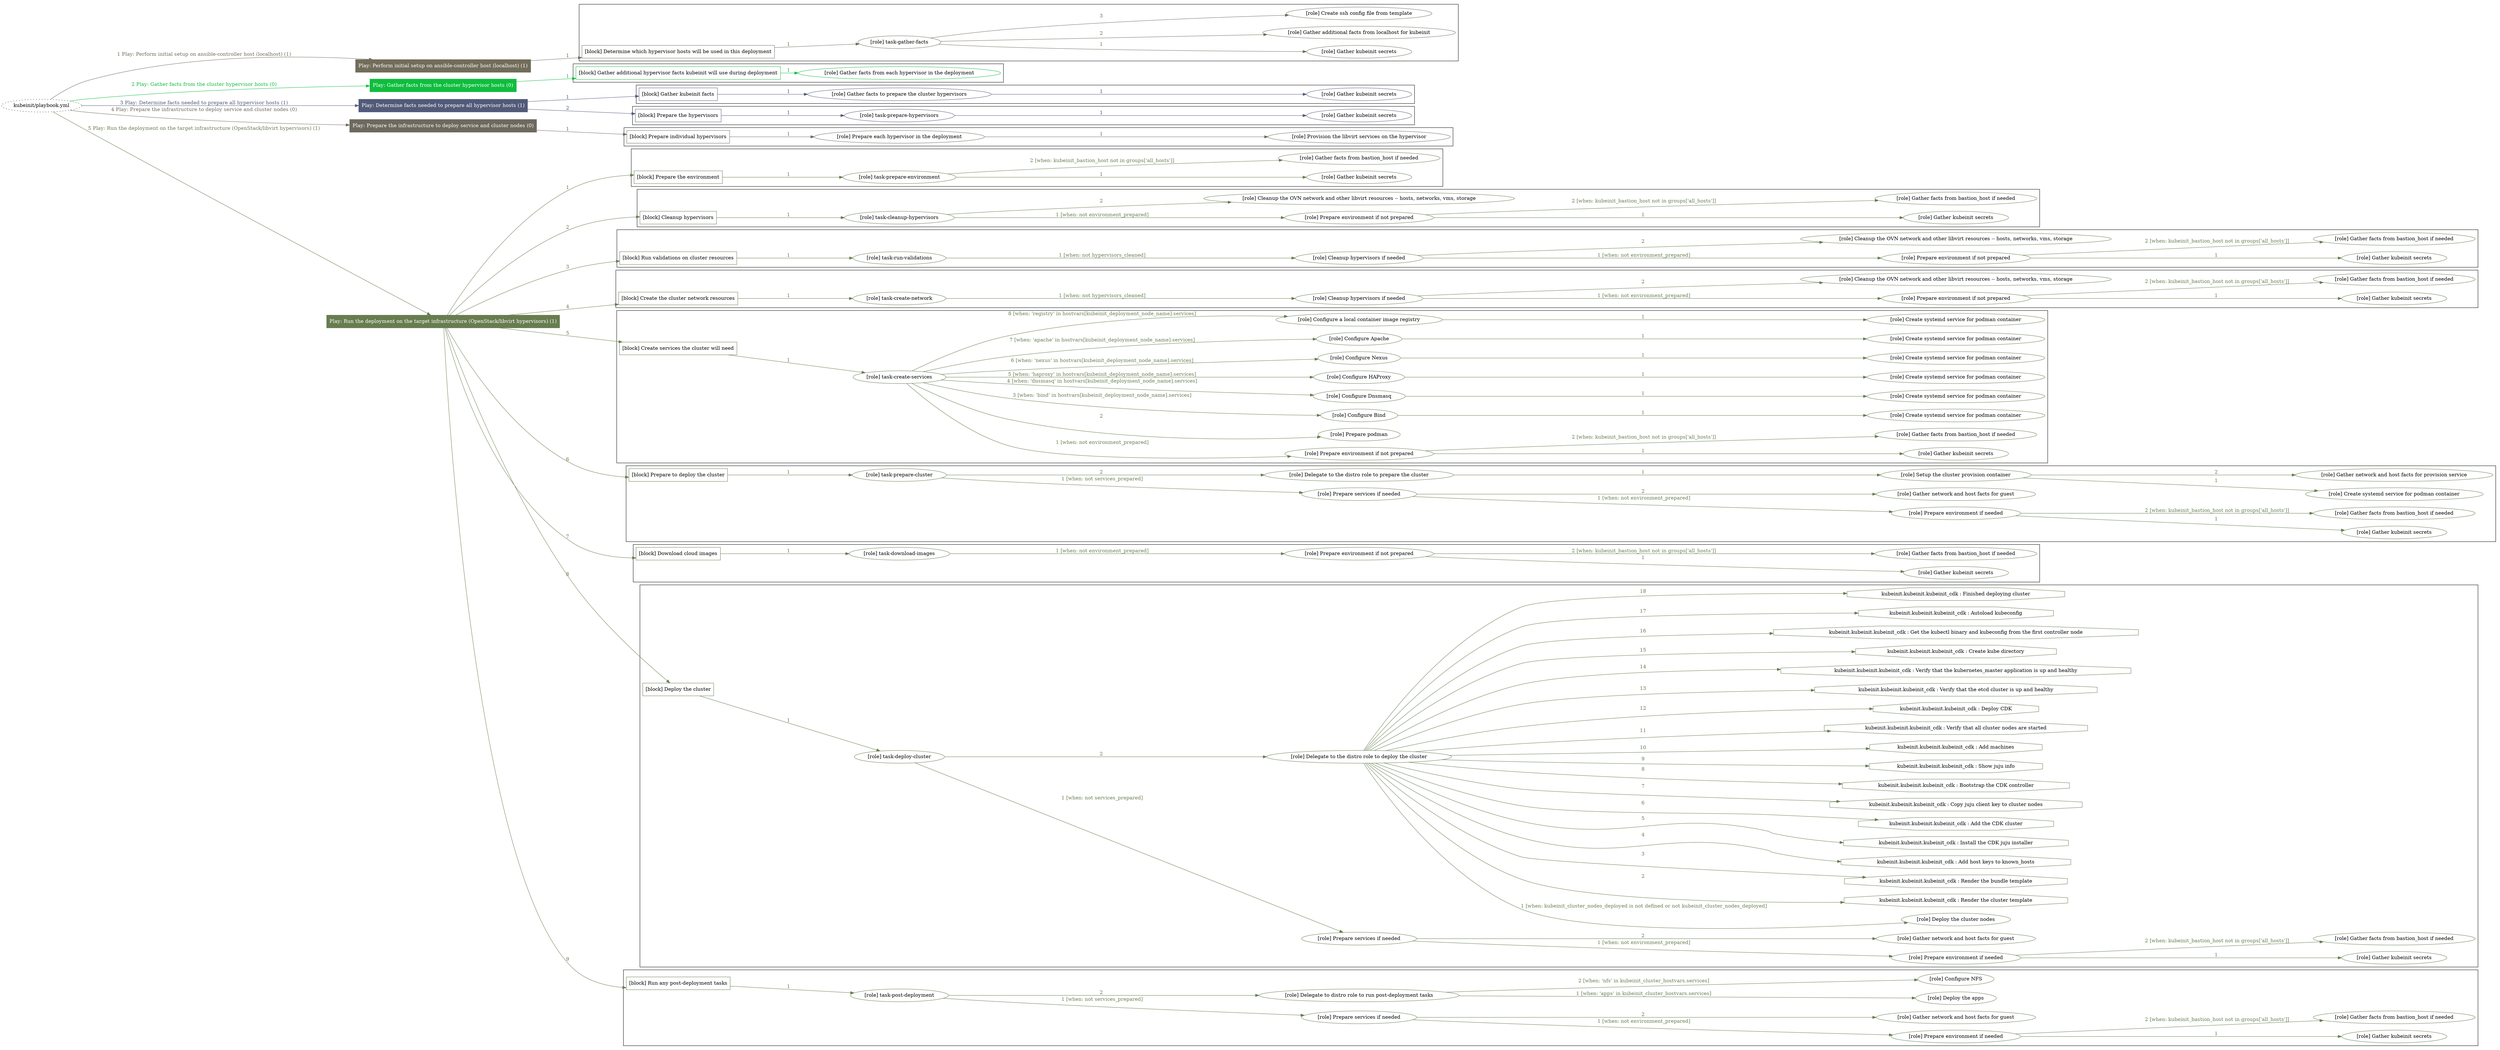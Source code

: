 digraph {
	graph [concentrate=true ordering=in rankdir=LR ratio=fill]
	edge [esep=5 sep=10]
	"kubeinit/playbook.yml" [URL="/home/runner/work/kubeinit/kubeinit/kubeinit/playbook.yml" id=playbook_06d1f295 style=dotted]
	"kubeinit/playbook.yml" -> play_36135247 [label="1 Play: Perform initial setup on ansible-controller host (localhost) (1)" color="#726c5a" fontcolor="#726c5a" id=edge_play_36135247 labeltooltip="1 Play: Perform initial setup on ansible-controller host (localhost) (1)" tooltip="1 Play: Perform initial setup on ansible-controller host (localhost) (1)"]
	subgraph "Play: Perform initial setup on ansible-controller host (localhost) (1)" {
		play_36135247 [label="Play: Perform initial setup on ansible-controller host (localhost) (1)" URL="/home/runner/work/kubeinit/kubeinit/kubeinit/playbook.yml" color="#726c5a" fontcolor="#ffffff" id=play_36135247 shape=box style=filled tooltip=localhost]
		play_36135247 -> block_83daa084 [label=1 color="#726c5a" fontcolor="#726c5a" id=edge_block_83daa084 labeltooltip=1 tooltip=1]
		subgraph cluster_block_83daa084 {
			block_83daa084 [label="[block] Determine which hypervisor hosts will be used in this deployment" URL="/home/runner/work/kubeinit/kubeinit/kubeinit/playbook.yml" color="#726c5a" id=block_83daa084 labeltooltip="Determine which hypervisor hosts will be used in this deployment" shape=box tooltip="Determine which hypervisor hosts will be used in this deployment"]
			block_83daa084 -> role_86117128 [label="1 " color="#726c5a" fontcolor="#726c5a" id=edge_role_86117128 labeltooltip="1 " tooltip="1 "]
			subgraph "task-gather-facts" {
				role_86117128 [label="[role] task-gather-facts" URL="/home/runner/work/kubeinit/kubeinit/kubeinit/playbook.yml" color="#726c5a" id=role_86117128 tooltip="task-gather-facts"]
				role_86117128 -> role_2499c50a [label="1 " color="#726c5a" fontcolor="#726c5a" id=edge_role_2499c50a labeltooltip="1 " tooltip="1 "]
				subgraph "Gather kubeinit secrets" {
					role_2499c50a [label="[role] Gather kubeinit secrets" URL="/home/runner/.ansible/collections/ansible_collections/kubeinit/kubeinit/roles/kubeinit_prepare/tasks/build_hypervisors_group.yml" color="#726c5a" id=role_2499c50a tooltip="Gather kubeinit secrets"]
				}
				role_86117128 -> role_a11203f6 [label="2 " color="#726c5a" fontcolor="#726c5a" id=edge_role_a11203f6 labeltooltip="2 " tooltip="2 "]
				subgraph "Gather additional facts from localhost for kubeinit" {
					role_a11203f6 [label="[role] Gather additional facts from localhost for kubeinit" URL="/home/runner/.ansible/collections/ansible_collections/kubeinit/kubeinit/roles/kubeinit_prepare/tasks/build_hypervisors_group.yml" color="#726c5a" id=role_a11203f6 tooltip="Gather additional facts from localhost for kubeinit"]
				}
				role_86117128 -> role_282ee240 [label="3 " color="#726c5a" fontcolor="#726c5a" id=edge_role_282ee240 labeltooltip="3 " tooltip="3 "]
				subgraph "Create ssh config file from template" {
					role_282ee240 [label="[role] Create ssh config file from template" URL="/home/runner/.ansible/collections/ansible_collections/kubeinit/kubeinit/roles/kubeinit_prepare/tasks/build_hypervisors_group.yml" color="#726c5a" id=role_282ee240 tooltip="Create ssh config file from template"]
				}
			}
		}
	}
	"kubeinit/playbook.yml" -> play_aec968c0 [label="2 Play: Gather facts from the cluster hypervisor hosts (0)" color="#0fbd3e" fontcolor="#0fbd3e" id=edge_play_aec968c0 labeltooltip="2 Play: Gather facts from the cluster hypervisor hosts (0)" tooltip="2 Play: Gather facts from the cluster hypervisor hosts (0)"]
	subgraph "Play: Gather facts from the cluster hypervisor hosts (0)" {
		play_aec968c0 [label="Play: Gather facts from the cluster hypervisor hosts (0)" URL="/home/runner/work/kubeinit/kubeinit/kubeinit/playbook.yml" color="#0fbd3e" fontcolor="#ffffff" id=play_aec968c0 shape=box style=filled tooltip="Play: Gather facts from the cluster hypervisor hosts (0)"]
		play_aec968c0 -> block_437c1ccf [label=1 color="#0fbd3e" fontcolor="#0fbd3e" id=edge_block_437c1ccf labeltooltip=1 tooltip=1]
		subgraph cluster_block_437c1ccf {
			block_437c1ccf [label="[block] Gather additional hypervisor facts kubeinit will use during deployment" URL="/home/runner/work/kubeinit/kubeinit/kubeinit/playbook.yml" color="#0fbd3e" id=block_437c1ccf labeltooltip="Gather additional hypervisor facts kubeinit will use during deployment" shape=box tooltip="Gather additional hypervisor facts kubeinit will use during deployment"]
			block_437c1ccf -> role_27c74aba [label="1 " color="#0fbd3e" fontcolor="#0fbd3e" id=edge_role_27c74aba labeltooltip="1 " tooltip="1 "]
			subgraph "Gather facts from each hypervisor in the deployment" {
				role_27c74aba [label="[role] Gather facts from each hypervisor in the deployment" URL="/home/runner/work/kubeinit/kubeinit/kubeinit/playbook.yml" color="#0fbd3e" id=role_27c74aba tooltip="Gather facts from each hypervisor in the deployment"]
			}
		}
	}
	"kubeinit/playbook.yml" -> play_a18b02d4 [label="3 Play: Determine facts needed to prepare all hypervisor hosts (1)" color="#525a7a" fontcolor="#525a7a" id=edge_play_a18b02d4 labeltooltip="3 Play: Determine facts needed to prepare all hypervisor hosts (1)" tooltip="3 Play: Determine facts needed to prepare all hypervisor hosts (1)"]
	subgraph "Play: Determine facts needed to prepare all hypervisor hosts (1)" {
		play_a18b02d4 [label="Play: Determine facts needed to prepare all hypervisor hosts (1)" URL="/home/runner/work/kubeinit/kubeinit/kubeinit/playbook.yml" color="#525a7a" fontcolor="#ffffff" id=play_a18b02d4 shape=box style=filled tooltip=localhost]
		play_a18b02d4 -> block_f89a87c2 [label=1 color="#525a7a" fontcolor="#525a7a" id=edge_block_f89a87c2 labeltooltip=1 tooltip=1]
		subgraph cluster_block_f89a87c2 {
			block_f89a87c2 [label="[block] Gather kubeinit facts" URL="/home/runner/work/kubeinit/kubeinit/kubeinit/playbook.yml" color="#525a7a" id=block_f89a87c2 labeltooltip="Gather kubeinit facts" shape=box tooltip="Gather kubeinit facts"]
			block_f89a87c2 -> role_aa6463a3 [label="1 " color="#525a7a" fontcolor="#525a7a" id=edge_role_aa6463a3 labeltooltip="1 " tooltip="1 "]
			subgraph "Gather facts to prepare the cluster hypervisors" {
				role_aa6463a3 [label="[role] Gather facts to prepare the cluster hypervisors" URL="/home/runner/work/kubeinit/kubeinit/kubeinit/playbook.yml" color="#525a7a" id=role_aa6463a3 tooltip="Gather facts to prepare the cluster hypervisors"]
				role_aa6463a3 -> role_c2f86206 [label="1 " color="#525a7a" fontcolor="#525a7a" id=edge_role_c2f86206 labeltooltip="1 " tooltip="1 "]
				subgraph "Gather kubeinit secrets" {
					role_c2f86206 [label="[role] Gather kubeinit secrets" URL="/home/runner/.ansible/collections/ansible_collections/kubeinit/kubeinit/roles/kubeinit_prepare/tasks/gather_kubeinit_facts.yml" color="#525a7a" id=role_c2f86206 tooltip="Gather kubeinit secrets"]
				}
			}
		}
		play_a18b02d4 -> block_e90ad60f [label=2 color="#525a7a" fontcolor="#525a7a" id=edge_block_e90ad60f labeltooltip=2 tooltip=2]
		subgraph cluster_block_e90ad60f {
			block_e90ad60f [label="[block] Prepare the hypervisors" URL="/home/runner/work/kubeinit/kubeinit/kubeinit/playbook.yml" color="#525a7a" id=block_e90ad60f labeltooltip="Prepare the hypervisors" shape=box tooltip="Prepare the hypervisors"]
			block_e90ad60f -> role_0b7ea24f [label="1 " color="#525a7a" fontcolor="#525a7a" id=edge_role_0b7ea24f labeltooltip="1 " tooltip="1 "]
			subgraph "task-prepare-hypervisors" {
				role_0b7ea24f [label="[role] task-prepare-hypervisors" URL="/home/runner/work/kubeinit/kubeinit/kubeinit/playbook.yml" color="#525a7a" id=role_0b7ea24f tooltip="task-prepare-hypervisors"]
				role_0b7ea24f -> role_d80d9129 [label="1 " color="#525a7a" fontcolor="#525a7a" id=edge_role_d80d9129 labeltooltip="1 " tooltip="1 "]
				subgraph "Gather kubeinit secrets" {
					role_d80d9129 [label="[role] Gather kubeinit secrets" URL="/home/runner/.ansible/collections/ansible_collections/kubeinit/kubeinit/roles/kubeinit_prepare/tasks/gather_kubeinit_facts.yml" color="#525a7a" id=role_d80d9129 tooltip="Gather kubeinit secrets"]
				}
			}
		}
	}
	"kubeinit/playbook.yml" -> play_706c2092 [label="4 Play: Prepare the infrastructure to deploy service and cluster nodes (0)" color="#6e695e" fontcolor="#6e695e" id=edge_play_706c2092 labeltooltip="4 Play: Prepare the infrastructure to deploy service and cluster nodes (0)" tooltip="4 Play: Prepare the infrastructure to deploy service and cluster nodes (0)"]
	subgraph "Play: Prepare the infrastructure to deploy service and cluster nodes (0)" {
		play_706c2092 [label="Play: Prepare the infrastructure to deploy service and cluster nodes (0)" URL="/home/runner/work/kubeinit/kubeinit/kubeinit/playbook.yml" color="#6e695e" fontcolor="#ffffff" id=play_706c2092 shape=box style=filled tooltip="Play: Prepare the infrastructure to deploy service and cluster nodes (0)"]
		play_706c2092 -> block_5c9a88bb [label=1 color="#6e695e" fontcolor="#6e695e" id=edge_block_5c9a88bb labeltooltip=1 tooltip=1]
		subgraph cluster_block_5c9a88bb {
			block_5c9a88bb [label="[block] Prepare individual hypervisors" URL="/home/runner/work/kubeinit/kubeinit/kubeinit/playbook.yml" color="#6e695e" id=block_5c9a88bb labeltooltip="Prepare individual hypervisors" shape=box tooltip="Prepare individual hypervisors"]
			block_5c9a88bb -> role_1addb1ad [label="1 " color="#6e695e" fontcolor="#6e695e" id=edge_role_1addb1ad labeltooltip="1 " tooltip="1 "]
			subgraph "Prepare each hypervisor in the deployment" {
				role_1addb1ad [label="[role] Prepare each hypervisor in the deployment" URL="/home/runner/work/kubeinit/kubeinit/kubeinit/playbook.yml" color="#6e695e" id=role_1addb1ad tooltip="Prepare each hypervisor in the deployment"]
				role_1addb1ad -> role_a2d0e761 [label="1 " color="#6e695e" fontcolor="#6e695e" id=edge_role_a2d0e761 labeltooltip="1 " tooltip="1 "]
				subgraph "Provision the libvirt services on the hypervisor" {
					role_a2d0e761 [label="[role] Provision the libvirt services on the hypervisor" URL="/home/runner/.ansible/collections/ansible_collections/kubeinit/kubeinit/roles/kubeinit_prepare/tasks/prepare_hypervisor.yml" color="#6e695e" id=role_a2d0e761 tooltip="Provision the libvirt services on the hypervisor"]
				}
			}
		}
	}
	"kubeinit/playbook.yml" -> play_4f69e490 [label="5 Play: Run the deployment on the target infrastructure (OpenStack/libvirt hypervisors) (1)" color="#677d4f" fontcolor="#677d4f" id=edge_play_4f69e490 labeltooltip="5 Play: Run the deployment on the target infrastructure (OpenStack/libvirt hypervisors) (1)" tooltip="5 Play: Run the deployment on the target infrastructure (OpenStack/libvirt hypervisors) (1)"]
	subgraph "Play: Run the deployment on the target infrastructure (OpenStack/libvirt hypervisors) (1)" {
		play_4f69e490 [label="Play: Run the deployment on the target infrastructure (OpenStack/libvirt hypervisors) (1)" URL="/home/runner/work/kubeinit/kubeinit/kubeinit/playbook.yml" color="#677d4f" fontcolor="#ffffff" id=play_4f69e490 shape=box style=filled tooltip=localhost]
		play_4f69e490 -> block_85b13033 [label=1 color="#677d4f" fontcolor="#677d4f" id=edge_block_85b13033 labeltooltip=1 tooltip=1]
		subgraph cluster_block_85b13033 {
			block_85b13033 [label="[block] Prepare the environment" URL="/home/runner/work/kubeinit/kubeinit/kubeinit/playbook.yml" color="#677d4f" id=block_85b13033 labeltooltip="Prepare the environment" shape=box tooltip="Prepare the environment"]
			block_85b13033 -> role_060ede7a [label="1 " color="#677d4f" fontcolor="#677d4f" id=edge_role_060ede7a labeltooltip="1 " tooltip="1 "]
			subgraph "task-prepare-environment" {
				role_060ede7a [label="[role] task-prepare-environment" URL="/home/runner/work/kubeinit/kubeinit/kubeinit/playbook.yml" color="#677d4f" id=role_060ede7a tooltip="task-prepare-environment"]
				role_060ede7a -> role_d6806fac [label="1 " color="#677d4f" fontcolor="#677d4f" id=edge_role_d6806fac labeltooltip="1 " tooltip="1 "]
				subgraph "Gather kubeinit secrets" {
					role_d6806fac [label="[role] Gather kubeinit secrets" URL="/home/runner/.ansible/collections/ansible_collections/kubeinit/kubeinit/roles/kubeinit_prepare/tasks/gather_kubeinit_facts.yml" color="#677d4f" id=role_d6806fac tooltip="Gather kubeinit secrets"]
				}
				role_060ede7a -> role_f8ee0e5b [label="2 [when: kubeinit_bastion_host not in groups['all_hosts']]" color="#677d4f" fontcolor="#677d4f" id=edge_role_f8ee0e5b labeltooltip="2 [when: kubeinit_bastion_host not in groups['all_hosts']]" tooltip="2 [when: kubeinit_bastion_host not in groups['all_hosts']]"]
				subgraph "Gather facts from bastion_host if needed" {
					role_f8ee0e5b [label="[role] Gather facts from bastion_host if needed" URL="/home/runner/.ansible/collections/ansible_collections/kubeinit/kubeinit/roles/kubeinit_prepare/tasks/main.yml" color="#677d4f" id=role_f8ee0e5b tooltip="Gather facts from bastion_host if needed"]
				}
			}
		}
		play_4f69e490 -> block_68941c9c [label=2 color="#677d4f" fontcolor="#677d4f" id=edge_block_68941c9c labeltooltip=2 tooltip=2]
		subgraph cluster_block_68941c9c {
			block_68941c9c [label="[block] Cleanup hypervisors" URL="/home/runner/work/kubeinit/kubeinit/kubeinit/playbook.yml" color="#677d4f" id=block_68941c9c labeltooltip="Cleanup hypervisors" shape=box tooltip="Cleanup hypervisors"]
			block_68941c9c -> role_db0b4a31 [label="1 " color="#677d4f" fontcolor="#677d4f" id=edge_role_db0b4a31 labeltooltip="1 " tooltip="1 "]
			subgraph "task-cleanup-hypervisors" {
				role_db0b4a31 [label="[role] task-cleanup-hypervisors" URL="/home/runner/work/kubeinit/kubeinit/kubeinit/playbook.yml" color="#677d4f" id=role_db0b4a31 tooltip="task-cleanup-hypervisors"]
				role_db0b4a31 -> role_f64f22bb [label="1 [when: not environment_prepared]" color="#677d4f" fontcolor="#677d4f" id=edge_role_f64f22bb labeltooltip="1 [when: not environment_prepared]" tooltip="1 [when: not environment_prepared]"]
				subgraph "Prepare environment if not prepared" {
					role_f64f22bb [label="[role] Prepare environment if not prepared" URL="/home/runner/.ansible/collections/ansible_collections/kubeinit/kubeinit/roles/kubeinit_libvirt/tasks/cleanup_hypervisors.yml" color="#677d4f" id=role_f64f22bb tooltip="Prepare environment if not prepared"]
					role_f64f22bb -> role_8be9530b [label="1 " color="#677d4f" fontcolor="#677d4f" id=edge_role_8be9530b labeltooltip="1 " tooltip="1 "]
					subgraph "Gather kubeinit secrets" {
						role_8be9530b [label="[role] Gather kubeinit secrets" URL="/home/runner/.ansible/collections/ansible_collections/kubeinit/kubeinit/roles/kubeinit_prepare/tasks/gather_kubeinit_facts.yml" color="#677d4f" id=role_8be9530b tooltip="Gather kubeinit secrets"]
					}
					role_f64f22bb -> role_cae63e46 [label="2 [when: kubeinit_bastion_host not in groups['all_hosts']]" color="#677d4f" fontcolor="#677d4f" id=edge_role_cae63e46 labeltooltip="2 [when: kubeinit_bastion_host not in groups['all_hosts']]" tooltip="2 [when: kubeinit_bastion_host not in groups['all_hosts']]"]
					subgraph "Gather facts from bastion_host if needed" {
						role_cae63e46 [label="[role] Gather facts from bastion_host if needed" URL="/home/runner/.ansible/collections/ansible_collections/kubeinit/kubeinit/roles/kubeinit_prepare/tasks/main.yml" color="#677d4f" id=role_cae63e46 tooltip="Gather facts from bastion_host if needed"]
					}
				}
				role_db0b4a31 -> role_deeaee9f [label="2 " color="#677d4f" fontcolor="#677d4f" id=edge_role_deeaee9f labeltooltip="2 " tooltip="2 "]
				subgraph "Cleanup the OVN network and other libvirt resources -- hosts, networks, vms, storage" {
					role_deeaee9f [label="[role] Cleanup the OVN network and other libvirt resources -- hosts, networks, vms, storage" URL="/home/runner/.ansible/collections/ansible_collections/kubeinit/kubeinit/roles/kubeinit_libvirt/tasks/cleanup_hypervisors.yml" color="#677d4f" id=role_deeaee9f tooltip="Cleanup the OVN network and other libvirt resources -- hosts, networks, vms, storage"]
				}
			}
		}
		play_4f69e490 -> block_b32bc153 [label=3 color="#677d4f" fontcolor="#677d4f" id=edge_block_b32bc153 labeltooltip=3 tooltip=3]
		subgraph cluster_block_b32bc153 {
			block_b32bc153 [label="[block] Run validations on cluster resources" URL="/home/runner/work/kubeinit/kubeinit/kubeinit/playbook.yml" color="#677d4f" id=block_b32bc153 labeltooltip="Run validations on cluster resources" shape=box tooltip="Run validations on cluster resources"]
			block_b32bc153 -> role_1ab55aa6 [label="1 " color="#677d4f" fontcolor="#677d4f" id=edge_role_1ab55aa6 labeltooltip="1 " tooltip="1 "]
			subgraph "task-run-validations" {
				role_1ab55aa6 [label="[role] task-run-validations" URL="/home/runner/work/kubeinit/kubeinit/kubeinit/playbook.yml" color="#677d4f" id=role_1ab55aa6 tooltip="task-run-validations"]
				role_1ab55aa6 -> role_e61ae321 [label="1 [when: not hypervisors_cleaned]" color="#677d4f" fontcolor="#677d4f" id=edge_role_e61ae321 labeltooltip="1 [when: not hypervisors_cleaned]" tooltip="1 [when: not hypervisors_cleaned]"]
				subgraph "Cleanup hypervisors if needed" {
					role_e61ae321 [label="[role] Cleanup hypervisors if needed" URL="/home/runner/.ansible/collections/ansible_collections/kubeinit/kubeinit/roles/kubeinit_validations/tasks/main.yml" color="#677d4f" id=role_e61ae321 tooltip="Cleanup hypervisors if needed"]
					role_e61ae321 -> role_a825ba75 [label="1 [when: not environment_prepared]" color="#677d4f" fontcolor="#677d4f" id=edge_role_a825ba75 labeltooltip="1 [when: not environment_prepared]" tooltip="1 [when: not environment_prepared]"]
					subgraph "Prepare environment if not prepared" {
						role_a825ba75 [label="[role] Prepare environment if not prepared" URL="/home/runner/.ansible/collections/ansible_collections/kubeinit/kubeinit/roles/kubeinit_libvirt/tasks/cleanup_hypervisors.yml" color="#677d4f" id=role_a825ba75 tooltip="Prepare environment if not prepared"]
						role_a825ba75 -> role_0bdc773d [label="1 " color="#677d4f" fontcolor="#677d4f" id=edge_role_0bdc773d labeltooltip="1 " tooltip="1 "]
						subgraph "Gather kubeinit secrets" {
							role_0bdc773d [label="[role] Gather kubeinit secrets" URL="/home/runner/.ansible/collections/ansible_collections/kubeinit/kubeinit/roles/kubeinit_prepare/tasks/gather_kubeinit_facts.yml" color="#677d4f" id=role_0bdc773d tooltip="Gather kubeinit secrets"]
						}
						role_a825ba75 -> role_c9ba98b7 [label="2 [when: kubeinit_bastion_host not in groups['all_hosts']]" color="#677d4f" fontcolor="#677d4f" id=edge_role_c9ba98b7 labeltooltip="2 [when: kubeinit_bastion_host not in groups['all_hosts']]" tooltip="2 [when: kubeinit_bastion_host not in groups['all_hosts']]"]
						subgraph "Gather facts from bastion_host if needed" {
							role_c9ba98b7 [label="[role] Gather facts from bastion_host if needed" URL="/home/runner/.ansible/collections/ansible_collections/kubeinit/kubeinit/roles/kubeinit_prepare/tasks/main.yml" color="#677d4f" id=role_c9ba98b7 tooltip="Gather facts from bastion_host if needed"]
						}
					}
					role_e61ae321 -> role_c8a4cc84 [label="2 " color="#677d4f" fontcolor="#677d4f" id=edge_role_c8a4cc84 labeltooltip="2 " tooltip="2 "]
					subgraph "Cleanup the OVN network and other libvirt resources -- hosts, networks, vms, storage" {
						role_c8a4cc84 [label="[role] Cleanup the OVN network and other libvirt resources -- hosts, networks, vms, storage" URL="/home/runner/.ansible/collections/ansible_collections/kubeinit/kubeinit/roles/kubeinit_libvirt/tasks/cleanup_hypervisors.yml" color="#677d4f" id=role_c8a4cc84 tooltip="Cleanup the OVN network and other libvirt resources -- hosts, networks, vms, storage"]
					}
				}
			}
		}
		play_4f69e490 -> block_448b6fce [label=4 color="#677d4f" fontcolor="#677d4f" id=edge_block_448b6fce labeltooltip=4 tooltip=4]
		subgraph cluster_block_448b6fce {
			block_448b6fce [label="[block] Create the cluster network resources" URL="/home/runner/work/kubeinit/kubeinit/kubeinit/playbook.yml" color="#677d4f" id=block_448b6fce labeltooltip="Create the cluster network resources" shape=box tooltip="Create the cluster network resources"]
			block_448b6fce -> role_1e2a1b1f [label="1 " color="#677d4f" fontcolor="#677d4f" id=edge_role_1e2a1b1f labeltooltip="1 " tooltip="1 "]
			subgraph "task-create-network" {
				role_1e2a1b1f [label="[role] task-create-network" URL="/home/runner/work/kubeinit/kubeinit/kubeinit/playbook.yml" color="#677d4f" id=role_1e2a1b1f tooltip="task-create-network"]
				role_1e2a1b1f -> role_0a403c81 [label="1 [when: not hypervisors_cleaned]" color="#677d4f" fontcolor="#677d4f" id=edge_role_0a403c81 labeltooltip="1 [when: not hypervisors_cleaned]" tooltip="1 [when: not hypervisors_cleaned]"]
				subgraph "Cleanup hypervisors if needed" {
					role_0a403c81 [label="[role] Cleanup hypervisors if needed" URL="/home/runner/.ansible/collections/ansible_collections/kubeinit/kubeinit/roles/kubeinit_libvirt/tasks/create_network.yml" color="#677d4f" id=role_0a403c81 tooltip="Cleanup hypervisors if needed"]
					role_0a403c81 -> role_eb8920a5 [label="1 [when: not environment_prepared]" color="#677d4f" fontcolor="#677d4f" id=edge_role_eb8920a5 labeltooltip="1 [when: not environment_prepared]" tooltip="1 [when: not environment_prepared]"]
					subgraph "Prepare environment if not prepared" {
						role_eb8920a5 [label="[role] Prepare environment if not prepared" URL="/home/runner/.ansible/collections/ansible_collections/kubeinit/kubeinit/roles/kubeinit_libvirt/tasks/cleanup_hypervisors.yml" color="#677d4f" id=role_eb8920a5 tooltip="Prepare environment if not prepared"]
						role_eb8920a5 -> role_53210c96 [label="1 " color="#677d4f" fontcolor="#677d4f" id=edge_role_53210c96 labeltooltip="1 " tooltip="1 "]
						subgraph "Gather kubeinit secrets" {
							role_53210c96 [label="[role] Gather kubeinit secrets" URL="/home/runner/.ansible/collections/ansible_collections/kubeinit/kubeinit/roles/kubeinit_prepare/tasks/gather_kubeinit_facts.yml" color="#677d4f" id=role_53210c96 tooltip="Gather kubeinit secrets"]
						}
						role_eb8920a5 -> role_241fe4bb [label="2 [when: kubeinit_bastion_host not in groups['all_hosts']]" color="#677d4f" fontcolor="#677d4f" id=edge_role_241fe4bb labeltooltip="2 [when: kubeinit_bastion_host not in groups['all_hosts']]" tooltip="2 [when: kubeinit_bastion_host not in groups['all_hosts']]"]
						subgraph "Gather facts from bastion_host if needed" {
							role_241fe4bb [label="[role] Gather facts from bastion_host if needed" URL="/home/runner/.ansible/collections/ansible_collections/kubeinit/kubeinit/roles/kubeinit_prepare/tasks/main.yml" color="#677d4f" id=role_241fe4bb tooltip="Gather facts from bastion_host if needed"]
						}
					}
					role_0a403c81 -> role_bbe6c7a3 [label="2 " color="#677d4f" fontcolor="#677d4f" id=edge_role_bbe6c7a3 labeltooltip="2 " tooltip="2 "]
					subgraph "Cleanup the OVN network and other libvirt resources -- hosts, networks, vms, storage" {
						role_bbe6c7a3 [label="[role] Cleanup the OVN network and other libvirt resources -- hosts, networks, vms, storage" URL="/home/runner/.ansible/collections/ansible_collections/kubeinit/kubeinit/roles/kubeinit_libvirt/tasks/cleanup_hypervisors.yml" color="#677d4f" id=role_bbe6c7a3 tooltip="Cleanup the OVN network and other libvirt resources -- hosts, networks, vms, storage"]
					}
				}
			}
		}
		play_4f69e490 -> block_3469f9a9 [label=5 color="#677d4f" fontcolor="#677d4f" id=edge_block_3469f9a9 labeltooltip=5 tooltip=5]
		subgraph cluster_block_3469f9a9 {
			block_3469f9a9 [label="[block] Create services the cluster will need" URL="/home/runner/work/kubeinit/kubeinit/kubeinit/playbook.yml" color="#677d4f" id=block_3469f9a9 labeltooltip="Create services the cluster will need" shape=box tooltip="Create services the cluster will need"]
			block_3469f9a9 -> role_38e1d264 [label="1 " color="#677d4f" fontcolor="#677d4f" id=edge_role_38e1d264 labeltooltip="1 " tooltip="1 "]
			subgraph "task-create-services" {
				role_38e1d264 [label="[role] task-create-services" URL="/home/runner/work/kubeinit/kubeinit/kubeinit/playbook.yml" color="#677d4f" id=role_38e1d264 tooltip="task-create-services"]
				role_38e1d264 -> role_b3fcfcbe [label="1 [when: not environment_prepared]" color="#677d4f" fontcolor="#677d4f" id=edge_role_b3fcfcbe labeltooltip="1 [when: not environment_prepared]" tooltip="1 [when: not environment_prepared]"]
				subgraph "Prepare environment if not prepared" {
					role_b3fcfcbe [label="[role] Prepare environment if not prepared" URL="/home/runner/.ansible/collections/ansible_collections/kubeinit/kubeinit/roles/kubeinit_services/tasks/main.yml" color="#677d4f" id=role_b3fcfcbe tooltip="Prepare environment if not prepared"]
					role_b3fcfcbe -> role_f763eaf1 [label="1 " color="#677d4f" fontcolor="#677d4f" id=edge_role_f763eaf1 labeltooltip="1 " tooltip="1 "]
					subgraph "Gather kubeinit secrets" {
						role_f763eaf1 [label="[role] Gather kubeinit secrets" URL="/home/runner/.ansible/collections/ansible_collections/kubeinit/kubeinit/roles/kubeinit_prepare/tasks/gather_kubeinit_facts.yml" color="#677d4f" id=role_f763eaf1 tooltip="Gather kubeinit secrets"]
					}
					role_b3fcfcbe -> role_36f46950 [label="2 [when: kubeinit_bastion_host not in groups['all_hosts']]" color="#677d4f" fontcolor="#677d4f" id=edge_role_36f46950 labeltooltip="2 [when: kubeinit_bastion_host not in groups['all_hosts']]" tooltip="2 [when: kubeinit_bastion_host not in groups['all_hosts']]"]
					subgraph "Gather facts from bastion_host if needed" {
						role_36f46950 [label="[role] Gather facts from bastion_host if needed" URL="/home/runner/.ansible/collections/ansible_collections/kubeinit/kubeinit/roles/kubeinit_prepare/tasks/main.yml" color="#677d4f" id=role_36f46950 tooltip="Gather facts from bastion_host if needed"]
					}
				}
				role_38e1d264 -> role_d4fb4f3e [label="2 " color="#677d4f" fontcolor="#677d4f" id=edge_role_d4fb4f3e labeltooltip="2 " tooltip="2 "]
				subgraph "Prepare podman" {
					role_d4fb4f3e [label="[role] Prepare podman" URL="/home/runner/.ansible/collections/ansible_collections/kubeinit/kubeinit/roles/kubeinit_services/tasks/00_create_service_pod.yml" color="#677d4f" id=role_d4fb4f3e tooltip="Prepare podman"]
				}
				role_38e1d264 -> role_9b947b87 [label="3 [when: 'bind' in hostvars[kubeinit_deployment_node_name].services]" color="#677d4f" fontcolor="#677d4f" id=edge_role_9b947b87 labeltooltip="3 [when: 'bind' in hostvars[kubeinit_deployment_node_name].services]" tooltip="3 [when: 'bind' in hostvars[kubeinit_deployment_node_name].services]"]
				subgraph "Configure Bind" {
					role_9b947b87 [label="[role] Configure Bind" URL="/home/runner/.ansible/collections/ansible_collections/kubeinit/kubeinit/roles/kubeinit_services/tasks/start_services_containers.yml" color="#677d4f" id=role_9b947b87 tooltip="Configure Bind"]
					role_9b947b87 -> role_1a41f441 [label="1 " color="#677d4f" fontcolor="#677d4f" id=edge_role_1a41f441 labeltooltip="1 " tooltip="1 "]
					subgraph "Create systemd service for podman container" {
						role_1a41f441 [label="[role] Create systemd service for podman container" URL="/home/runner/.ansible/collections/ansible_collections/kubeinit/kubeinit/roles/kubeinit_bind/tasks/main.yml" color="#677d4f" id=role_1a41f441 tooltip="Create systemd service for podman container"]
					}
				}
				role_38e1d264 -> role_c00e6fcb [label="4 [when: 'dnsmasq' in hostvars[kubeinit_deployment_node_name].services]" color="#677d4f" fontcolor="#677d4f" id=edge_role_c00e6fcb labeltooltip="4 [when: 'dnsmasq' in hostvars[kubeinit_deployment_node_name].services]" tooltip="4 [when: 'dnsmasq' in hostvars[kubeinit_deployment_node_name].services]"]
				subgraph "Configure Dnsmasq" {
					role_c00e6fcb [label="[role] Configure Dnsmasq" URL="/home/runner/.ansible/collections/ansible_collections/kubeinit/kubeinit/roles/kubeinit_services/tasks/start_services_containers.yml" color="#677d4f" id=role_c00e6fcb tooltip="Configure Dnsmasq"]
					role_c00e6fcb -> role_44c71d93 [label="1 " color="#677d4f" fontcolor="#677d4f" id=edge_role_44c71d93 labeltooltip="1 " tooltip="1 "]
					subgraph "Create systemd service for podman container" {
						role_44c71d93 [label="[role] Create systemd service for podman container" URL="/home/runner/.ansible/collections/ansible_collections/kubeinit/kubeinit/roles/kubeinit_dnsmasq/tasks/main.yml" color="#677d4f" id=role_44c71d93 tooltip="Create systemd service for podman container"]
					}
				}
				role_38e1d264 -> role_040c8589 [label="5 [when: 'haproxy' in hostvars[kubeinit_deployment_node_name].services]" color="#677d4f" fontcolor="#677d4f" id=edge_role_040c8589 labeltooltip="5 [when: 'haproxy' in hostvars[kubeinit_deployment_node_name].services]" tooltip="5 [when: 'haproxy' in hostvars[kubeinit_deployment_node_name].services]"]
				subgraph "Configure HAProxy" {
					role_040c8589 [label="[role] Configure HAProxy" URL="/home/runner/.ansible/collections/ansible_collections/kubeinit/kubeinit/roles/kubeinit_services/tasks/start_services_containers.yml" color="#677d4f" id=role_040c8589 tooltip="Configure HAProxy"]
					role_040c8589 -> role_f8dcb42c [label="1 " color="#677d4f" fontcolor="#677d4f" id=edge_role_f8dcb42c labeltooltip="1 " tooltip="1 "]
					subgraph "Create systemd service for podman container" {
						role_f8dcb42c [label="[role] Create systemd service for podman container" URL="/home/runner/.ansible/collections/ansible_collections/kubeinit/kubeinit/roles/kubeinit_haproxy/tasks/main.yml" color="#677d4f" id=role_f8dcb42c tooltip="Create systemd service for podman container"]
					}
				}
				role_38e1d264 -> role_b93b15c2 [label="6 [when: 'nexus' in hostvars[kubeinit_deployment_node_name].services]" color="#677d4f" fontcolor="#677d4f" id=edge_role_b93b15c2 labeltooltip="6 [when: 'nexus' in hostvars[kubeinit_deployment_node_name].services]" tooltip="6 [when: 'nexus' in hostvars[kubeinit_deployment_node_name].services]"]
				subgraph "Configure Nexus" {
					role_b93b15c2 [label="[role] Configure Nexus" URL="/home/runner/.ansible/collections/ansible_collections/kubeinit/kubeinit/roles/kubeinit_services/tasks/start_services_containers.yml" color="#677d4f" id=role_b93b15c2 tooltip="Configure Nexus"]
					role_b93b15c2 -> role_5b7046ed [label="1 " color="#677d4f" fontcolor="#677d4f" id=edge_role_5b7046ed labeltooltip="1 " tooltip="1 "]
					subgraph "Create systemd service for podman container" {
						role_5b7046ed [label="[role] Create systemd service for podman container" URL="/home/runner/.ansible/collections/ansible_collections/kubeinit/kubeinit/roles/kubeinit_nexus/tasks/main.yml" color="#677d4f" id=role_5b7046ed tooltip="Create systemd service for podman container"]
					}
				}
				role_38e1d264 -> role_d4c8fa03 [label="7 [when: 'apache' in hostvars[kubeinit_deployment_node_name].services]" color="#677d4f" fontcolor="#677d4f" id=edge_role_d4c8fa03 labeltooltip="7 [when: 'apache' in hostvars[kubeinit_deployment_node_name].services]" tooltip="7 [when: 'apache' in hostvars[kubeinit_deployment_node_name].services]"]
				subgraph "Configure Apache" {
					role_d4c8fa03 [label="[role] Configure Apache" URL="/home/runner/.ansible/collections/ansible_collections/kubeinit/kubeinit/roles/kubeinit_services/tasks/start_services_containers.yml" color="#677d4f" id=role_d4c8fa03 tooltip="Configure Apache"]
					role_d4c8fa03 -> role_0f33f0cd [label="1 " color="#677d4f" fontcolor="#677d4f" id=edge_role_0f33f0cd labeltooltip="1 " tooltip="1 "]
					subgraph "Create systemd service for podman container" {
						role_0f33f0cd [label="[role] Create systemd service for podman container" URL="/home/runner/.ansible/collections/ansible_collections/kubeinit/kubeinit/roles/kubeinit_apache/tasks/main.yml" color="#677d4f" id=role_0f33f0cd tooltip="Create systemd service for podman container"]
					}
				}
				role_38e1d264 -> role_0188752f [label="8 [when: 'registry' in hostvars[kubeinit_deployment_node_name].services]" color="#677d4f" fontcolor="#677d4f" id=edge_role_0188752f labeltooltip="8 [when: 'registry' in hostvars[kubeinit_deployment_node_name].services]" tooltip="8 [when: 'registry' in hostvars[kubeinit_deployment_node_name].services]"]
				subgraph "Configure a local container image registry" {
					role_0188752f [label="[role] Configure a local container image registry" URL="/home/runner/.ansible/collections/ansible_collections/kubeinit/kubeinit/roles/kubeinit_services/tasks/start_services_containers.yml" color="#677d4f" id=role_0188752f tooltip="Configure a local container image registry"]
					role_0188752f -> role_75478d95 [label="1 " color="#677d4f" fontcolor="#677d4f" id=edge_role_75478d95 labeltooltip="1 " tooltip="1 "]
					subgraph "Create systemd service for podman container" {
						role_75478d95 [label="[role] Create systemd service for podman container" URL="/home/runner/.ansible/collections/ansible_collections/kubeinit/kubeinit/roles/kubeinit_registry/tasks/main.yml" color="#677d4f" id=role_75478d95 tooltip="Create systemd service for podman container"]
					}
				}
			}
		}
		play_4f69e490 -> block_caacef7b [label=6 color="#677d4f" fontcolor="#677d4f" id=edge_block_caacef7b labeltooltip=6 tooltip=6]
		subgraph cluster_block_caacef7b {
			block_caacef7b [label="[block] Prepare to deploy the cluster" URL="/home/runner/work/kubeinit/kubeinit/kubeinit/playbook.yml" color="#677d4f" id=block_caacef7b labeltooltip="Prepare to deploy the cluster" shape=box tooltip="Prepare to deploy the cluster"]
			block_caacef7b -> role_236e5927 [label="1 " color="#677d4f" fontcolor="#677d4f" id=edge_role_236e5927 labeltooltip="1 " tooltip="1 "]
			subgraph "task-prepare-cluster" {
				role_236e5927 [label="[role] task-prepare-cluster" URL="/home/runner/work/kubeinit/kubeinit/kubeinit/playbook.yml" color="#677d4f" id=role_236e5927 tooltip="task-prepare-cluster"]
				role_236e5927 -> role_a6216260 [label="1 [when: not services_prepared]" color="#677d4f" fontcolor="#677d4f" id=edge_role_a6216260 labeltooltip="1 [when: not services_prepared]" tooltip="1 [when: not services_prepared]"]
				subgraph "Prepare services if needed" {
					role_a6216260 [label="[role] Prepare services if needed" URL="/home/runner/.ansible/collections/ansible_collections/kubeinit/kubeinit/roles/kubeinit_prepare/tasks/prepare_cluster.yml" color="#677d4f" id=role_a6216260 tooltip="Prepare services if needed"]
					role_a6216260 -> role_4db71981 [label="1 [when: not environment_prepared]" color="#677d4f" fontcolor="#677d4f" id=edge_role_4db71981 labeltooltip="1 [when: not environment_prepared]" tooltip="1 [when: not environment_prepared]"]
					subgraph "Prepare environment if needed" {
						role_4db71981 [label="[role] Prepare environment if needed" URL="/home/runner/.ansible/collections/ansible_collections/kubeinit/kubeinit/roles/kubeinit_services/tasks/prepare_services.yml" color="#677d4f" id=role_4db71981 tooltip="Prepare environment if needed"]
						role_4db71981 -> role_98e14f08 [label="1 " color="#677d4f" fontcolor="#677d4f" id=edge_role_98e14f08 labeltooltip="1 " tooltip="1 "]
						subgraph "Gather kubeinit secrets" {
							role_98e14f08 [label="[role] Gather kubeinit secrets" URL="/home/runner/.ansible/collections/ansible_collections/kubeinit/kubeinit/roles/kubeinit_prepare/tasks/gather_kubeinit_facts.yml" color="#677d4f" id=role_98e14f08 tooltip="Gather kubeinit secrets"]
						}
						role_4db71981 -> role_436edc13 [label="2 [when: kubeinit_bastion_host not in groups['all_hosts']]" color="#677d4f" fontcolor="#677d4f" id=edge_role_436edc13 labeltooltip="2 [when: kubeinit_bastion_host not in groups['all_hosts']]" tooltip="2 [when: kubeinit_bastion_host not in groups['all_hosts']]"]
						subgraph "Gather facts from bastion_host if needed" {
							role_436edc13 [label="[role] Gather facts from bastion_host if needed" URL="/home/runner/.ansible/collections/ansible_collections/kubeinit/kubeinit/roles/kubeinit_prepare/tasks/main.yml" color="#677d4f" id=role_436edc13 tooltip="Gather facts from bastion_host if needed"]
						}
					}
					role_a6216260 -> role_0dbb945a [label="2 " color="#677d4f" fontcolor="#677d4f" id=edge_role_0dbb945a labeltooltip="2 " tooltip="2 "]
					subgraph "Gather network and host facts for guest" {
						role_0dbb945a [label="[role] Gather network and host facts for guest" URL="/home/runner/.ansible/collections/ansible_collections/kubeinit/kubeinit/roles/kubeinit_services/tasks/prepare_services.yml" color="#677d4f" id=role_0dbb945a tooltip="Gather network and host facts for guest"]
					}
				}
				role_236e5927 -> role_f8652216 [label="2 " color="#677d4f" fontcolor="#677d4f" id=edge_role_f8652216 labeltooltip="2 " tooltip="2 "]
				subgraph "Delegate to the distro role to prepare the cluster" {
					role_f8652216 [label="[role] Delegate to the distro role to prepare the cluster" URL="/home/runner/.ansible/collections/ansible_collections/kubeinit/kubeinit/roles/kubeinit_prepare/tasks/prepare_cluster.yml" color="#677d4f" id=role_f8652216 tooltip="Delegate to the distro role to prepare the cluster"]
					role_f8652216 -> role_0f93981c [label="1 " color="#677d4f" fontcolor="#677d4f" id=edge_role_0f93981c labeltooltip="1 " tooltip="1 "]
					subgraph "Setup the cluster provision container" {
						role_0f93981c [label="[role] Setup the cluster provision container" URL="/home/runner/.ansible/collections/ansible_collections/kubeinit/kubeinit/roles/kubeinit_cdk/tasks/prepare_cluster.yml" color="#677d4f" id=role_0f93981c tooltip="Setup the cluster provision container"]
						role_0f93981c -> role_9003e89e [label="1 " color="#677d4f" fontcolor="#677d4f" id=edge_role_9003e89e labeltooltip="1 " tooltip="1 "]
						subgraph "Create systemd service for podman container" {
							role_9003e89e [label="[role] Create systemd service for podman container" URL="/home/runner/.ansible/collections/ansible_collections/kubeinit/kubeinit/roles/kubeinit_services/tasks/create_provision_container.yml" color="#677d4f" id=role_9003e89e tooltip="Create systemd service for podman container"]
						}
						role_0f93981c -> role_fb1c752d [label="2 " color="#677d4f" fontcolor="#677d4f" id=edge_role_fb1c752d labeltooltip="2 " tooltip="2 "]
						subgraph "Gather network and host facts for provision service" {
							role_fb1c752d [label="[role] Gather network and host facts for provision service" URL="/home/runner/.ansible/collections/ansible_collections/kubeinit/kubeinit/roles/kubeinit_services/tasks/create_provision_container.yml" color="#677d4f" id=role_fb1c752d tooltip="Gather network and host facts for provision service"]
						}
					}
				}
			}
		}
		play_4f69e490 -> block_7c373f00 [label=7 color="#677d4f" fontcolor="#677d4f" id=edge_block_7c373f00 labeltooltip=7 tooltip=7]
		subgraph cluster_block_7c373f00 {
			block_7c373f00 [label="[block] Download cloud images" URL="/home/runner/work/kubeinit/kubeinit/kubeinit/playbook.yml" color="#677d4f" id=block_7c373f00 labeltooltip="Download cloud images" shape=box tooltip="Download cloud images"]
			block_7c373f00 -> role_f112f521 [label="1 " color="#677d4f" fontcolor="#677d4f" id=edge_role_f112f521 labeltooltip="1 " tooltip="1 "]
			subgraph "task-download-images" {
				role_f112f521 [label="[role] task-download-images" URL="/home/runner/work/kubeinit/kubeinit/kubeinit/playbook.yml" color="#677d4f" id=role_f112f521 tooltip="task-download-images"]
				role_f112f521 -> role_f09d4429 [label="1 [when: not environment_prepared]" color="#677d4f" fontcolor="#677d4f" id=edge_role_f09d4429 labeltooltip="1 [when: not environment_prepared]" tooltip="1 [when: not environment_prepared]"]
				subgraph "Prepare environment if not prepared" {
					role_f09d4429 [label="[role] Prepare environment if not prepared" URL="/home/runner/.ansible/collections/ansible_collections/kubeinit/kubeinit/roles/kubeinit_libvirt/tasks/download_cloud_images.yml" color="#677d4f" id=role_f09d4429 tooltip="Prepare environment if not prepared"]
					role_f09d4429 -> role_ad248f59 [label="1 " color="#677d4f" fontcolor="#677d4f" id=edge_role_ad248f59 labeltooltip="1 " tooltip="1 "]
					subgraph "Gather kubeinit secrets" {
						role_ad248f59 [label="[role] Gather kubeinit secrets" URL="/home/runner/.ansible/collections/ansible_collections/kubeinit/kubeinit/roles/kubeinit_prepare/tasks/gather_kubeinit_facts.yml" color="#677d4f" id=role_ad248f59 tooltip="Gather kubeinit secrets"]
					}
					role_f09d4429 -> role_7c7b0d5e [label="2 [when: kubeinit_bastion_host not in groups['all_hosts']]" color="#677d4f" fontcolor="#677d4f" id=edge_role_7c7b0d5e labeltooltip="2 [when: kubeinit_bastion_host not in groups['all_hosts']]" tooltip="2 [when: kubeinit_bastion_host not in groups['all_hosts']]"]
					subgraph "Gather facts from bastion_host if needed" {
						role_7c7b0d5e [label="[role] Gather facts from bastion_host if needed" URL="/home/runner/.ansible/collections/ansible_collections/kubeinit/kubeinit/roles/kubeinit_prepare/tasks/main.yml" color="#677d4f" id=role_7c7b0d5e tooltip="Gather facts from bastion_host if needed"]
					}
				}
			}
		}
		play_4f69e490 -> block_469d3616 [label=8 color="#677d4f" fontcolor="#677d4f" id=edge_block_469d3616 labeltooltip=8 tooltip=8]
		subgraph cluster_block_469d3616 {
			block_469d3616 [label="[block] Deploy the cluster" URL="/home/runner/work/kubeinit/kubeinit/kubeinit/playbook.yml" color="#677d4f" id=block_469d3616 labeltooltip="Deploy the cluster" shape=box tooltip="Deploy the cluster"]
			block_469d3616 -> role_42bec380 [label="1 " color="#677d4f" fontcolor="#677d4f" id=edge_role_42bec380 labeltooltip="1 " tooltip="1 "]
			subgraph "task-deploy-cluster" {
				role_42bec380 [label="[role] task-deploy-cluster" URL="/home/runner/work/kubeinit/kubeinit/kubeinit/playbook.yml" color="#677d4f" id=role_42bec380 tooltip="task-deploy-cluster"]
				role_42bec380 -> role_8dc666b9 [label="1 [when: not services_prepared]" color="#677d4f" fontcolor="#677d4f" id=edge_role_8dc666b9 labeltooltip="1 [when: not services_prepared]" tooltip="1 [when: not services_prepared]"]
				subgraph "Prepare services if needed" {
					role_8dc666b9 [label="[role] Prepare services if needed" URL="/home/runner/.ansible/collections/ansible_collections/kubeinit/kubeinit/roles/kubeinit_prepare/tasks/deploy_cluster.yml" color="#677d4f" id=role_8dc666b9 tooltip="Prepare services if needed"]
					role_8dc666b9 -> role_29b3eb99 [label="1 [when: not environment_prepared]" color="#677d4f" fontcolor="#677d4f" id=edge_role_29b3eb99 labeltooltip="1 [when: not environment_prepared]" tooltip="1 [when: not environment_prepared]"]
					subgraph "Prepare environment if needed" {
						role_29b3eb99 [label="[role] Prepare environment if needed" URL="/home/runner/.ansible/collections/ansible_collections/kubeinit/kubeinit/roles/kubeinit_services/tasks/prepare_services.yml" color="#677d4f" id=role_29b3eb99 tooltip="Prepare environment if needed"]
						role_29b3eb99 -> role_f44e8c9f [label="1 " color="#677d4f" fontcolor="#677d4f" id=edge_role_f44e8c9f labeltooltip="1 " tooltip="1 "]
						subgraph "Gather kubeinit secrets" {
							role_f44e8c9f [label="[role] Gather kubeinit secrets" URL="/home/runner/.ansible/collections/ansible_collections/kubeinit/kubeinit/roles/kubeinit_prepare/tasks/gather_kubeinit_facts.yml" color="#677d4f" id=role_f44e8c9f tooltip="Gather kubeinit secrets"]
						}
						role_29b3eb99 -> role_f1d9068a [label="2 [when: kubeinit_bastion_host not in groups['all_hosts']]" color="#677d4f" fontcolor="#677d4f" id=edge_role_f1d9068a labeltooltip="2 [when: kubeinit_bastion_host not in groups['all_hosts']]" tooltip="2 [when: kubeinit_bastion_host not in groups['all_hosts']]"]
						subgraph "Gather facts from bastion_host if needed" {
							role_f1d9068a [label="[role] Gather facts from bastion_host if needed" URL="/home/runner/.ansible/collections/ansible_collections/kubeinit/kubeinit/roles/kubeinit_prepare/tasks/main.yml" color="#677d4f" id=role_f1d9068a tooltip="Gather facts from bastion_host if needed"]
						}
					}
					role_8dc666b9 -> role_b90df428 [label="2 " color="#677d4f" fontcolor="#677d4f" id=edge_role_b90df428 labeltooltip="2 " tooltip="2 "]
					subgraph "Gather network and host facts for guest" {
						role_b90df428 [label="[role] Gather network and host facts for guest" URL="/home/runner/.ansible/collections/ansible_collections/kubeinit/kubeinit/roles/kubeinit_services/tasks/prepare_services.yml" color="#677d4f" id=role_b90df428 tooltip="Gather network and host facts for guest"]
					}
				}
				role_42bec380 -> role_149920ce [label="2 " color="#677d4f" fontcolor="#677d4f" id=edge_role_149920ce labeltooltip="2 " tooltip="2 "]
				subgraph "Delegate to the distro role to deploy the cluster" {
					role_149920ce [label="[role] Delegate to the distro role to deploy the cluster" URL="/home/runner/.ansible/collections/ansible_collections/kubeinit/kubeinit/roles/kubeinit_prepare/tasks/deploy_cluster.yml" color="#677d4f" id=role_149920ce tooltip="Delegate to the distro role to deploy the cluster"]
					role_149920ce -> role_6eb230e9 [label="1 [when: kubeinit_cluster_nodes_deployed is not defined or not kubeinit_cluster_nodes_deployed]" color="#677d4f" fontcolor="#677d4f" id=edge_role_6eb230e9 labeltooltip="1 [when: kubeinit_cluster_nodes_deployed is not defined or not kubeinit_cluster_nodes_deployed]" tooltip="1 [when: kubeinit_cluster_nodes_deployed is not defined or not kubeinit_cluster_nodes_deployed]"]
					subgraph "Deploy the cluster nodes" {
						role_6eb230e9 [label="[role] Deploy the cluster nodes" URL="/home/runner/.ansible/collections/ansible_collections/kubeinit/kubeinit/roles/kubeinit_cdk/tasks/main.yml" color="#677d4f" id=role_6eb230e9 tooltip="Deploy the cluster nodes"]
					}
					task_62ff29bf [label="kubeinit.kubeinit.kubeinit_cdk : Render the cluster template" URL="/home/runner/.ansible/collections/ansible_collections/kubeinit/kubeinit/roles/kubeinit_cdk/tasks/main.yml" color="#677d4f" id=task_62ff29bf shape=octagon tooltip="kubeinit.kubeinit.kubeinit_cdk : Render the cluster template"]
					role_149920ce -> task_62ff29bf [label="2 " color="#677d4f" fontcolor="#677d4f" id=edge_task_62ff29bf labeltooltip="2 " tooltip="2 "]
					task_ac468cc4 [label="kubeinit.kubeinit.kubeinit_cdk : Render the bundle template" URL="/home/runner/.ansible/collections/ansible_collections/kubeinit/kubeinit/roles/kubeinit_cdk/tasks/main.yml" color="#677d4f" id=task_ac468cc4 shape=octagon tooltip="kubeinit.kubeinit.kubeinit_cdk : Render the bundle template"]
					role_149920ce -> task_ac468cc4 [label="3 " color="#677d4f" fontcolor="#677d4f" id=edge_task_ac468cc4 labeltooltip="3 " tooltip="3 "]
					task_6d5d0429 [label="kubeinit.kubeinit.kubeinit_cdk : Add host keys to known_hosts" URL="/home/runner/.ansible/collections/ansible_collections/kubeinit/kubeinit/roles/kubeinit_cdk/tasks/main.yml" color="#677d4f" id=task_6d5d0429 shape=octagon tooltip="kubeinit.kubeinit.kubeinit_cdk : Add host keys to known_hosts"]
					role_149920ce -> task_6d5d0429 [label="4 " color="#677d4f" fontcolor="#677d4f" id=edge_task_6d5d0429 labeltooltip="4 " tooltip="4 "]
					task_dde7ea96 [label="kubeinit.kubeinit.kubeinit_cdk : Install the CDK juju installer" URL="/home/runner/.ansible/collections/ansible_collections/kubeinit/kubeinit/roles/kubeinit_cdk/tasks/main.yml" color="#677d4f" id=task_dde7ea96 shape=octagon tooltip="kubeinit.kubeinit.kubeinit_cdk : Install the CDK juju installer"]
					role_149920ce -> task_dde7ea96 [label="5 " color="#677d4f" fontcolor="#677d4f" id=edge_task_dde7ea96 labeltooltip="5 " tooltip="5 "]
					task_2cd771bf [label="kubeinit.kubeinit.kubeinit_cdk : Add the CDK cluster" URL="/home/runner/.ansible/collections/ansible_collections/kubeinit/kubeinit/roles/kubeinit_cdk/tasks/main.yml" color="#677d4f" id=task_2cd771bf shape=octagon tooltip="kubeinit.kubeinit.kubeinit_cdk : Add the CDK cluster"]
					role_149920ce -> task_2cd771bf [label="6 " color="#677d4f" fontcolor="#677d4f" id=edge_task_2cd771bf labeltooltip="6 " tooltip="6 "]
					task_48095295 [label="kubeinit.kubeinit.kubeinit_cdk : Copy juju client key to cluster nodes" URL="/home/runner/.ansible/collections/ansible_collections/kubeinit/kubeinit/roles/kubeinit_cdk/tasks/main.yml" color="#677d4f" id=task_48095295 shape=octagon tooltip="kubeinit.kubeinit.kubeinit_cdk : Copy juju client key to cluster nodes"]
					role_149920ce -> task_48095295 [label="7 " color="#677d4f" fontcolor="#677d4f" id=edge_task_48095295 labeltooltip="7 " tooltip="7 "]
					task_eb6d0791 [label="kubeinit.kubeinit.kubeinit_cdk : Bootstrap the CDK controller" URL="/home/runner/.ansible/collections/ansible_collections/kubeinit/kubeinit/roles/kubeinit_cdk/tasks/main.yml" color="#677d4f" id=task_eb6d0791 shape=octagon tooltip="kubeinit.kubeinit.kubeinit_cdk : Bootstrap the CDK controller"]
					role_149920ce -> task_eb6d0791 [label="8 " color="#677d4f" fontcolor="#677d4f" id=edge_task_eb6d0791 labeltooltip="8 " tooltip="8 "]
					task_4a4e0084 [label="kubeinit.kubeinit.kubeinit_cdk : Show juju info" URL="/home/runner/.ansible/collections/ansible_collections/kubeinit/kubeinit/roles/kubeinit_cdk/tasks/main.yml" color="#677d4f" id=task_4a4e0084 shape=octagon tooltip="kubeinit.kubeinit.kubeinit_cdk : Show juju info"]
					role_149920ce -> task_4a4e0084 [label="9 " color="#677d4f" fontcolor="#677d4f" id=edge_task_4a4e0084 labeltooltip="9 " tooltip="9 "]
					task_5687c272 [label="kubeinit.kubeinit.kubeinit_cdk : Add machines" URL="/home/runner/.ansible/collections/ansible_collections/kubeinit/kubeinit/roles/kubeinit_cdk/tasks/main.yml" color="#677d4f" id=task_5687c272 shape=octagon tooltip="kubeinit.kubeinit.kubeinit_cdk : Add machines"]
					role_149920ce -> task_5687c272 [label="10 " color="#677d4f" fontcolor="#677d4f" id=edge_task_5687c272 labeltooltip="10 " tooltip="10 "]
					task_0f5abbac [label="kubeinit.kubeinit.kubeinit_cdk : Verify that all cluster nodes are started" URL="/home/runner/.ansible/collections/ansible_collections/kubeinit/kubeinit/roles/kubeinit_cdk/tasks/main.yml" color="#677d4f" id=task_0f5abbac shape=octagon tooltip="kubeinit.kubeinit.kubeinit_cdk : Verify that all cluster nodes are started"]
					role_149920ce -> task_0f5abbac [label="11 " color="#677d4f" fontcolor="#677d4f" id=edge_task_0f5abbac labeltooltip="11 " tooltip="11 "]
					task_ef4189a8 [label="kubeinit.kubeinit.kubeinit_cdk : Deploy CDK" URL="/home/runner/.ansible/collections/ansible_collections/kubeinit/kubeinit/roles/kubeinit_cdk/tasks/main.yml" color="#677d4f" id=task_ef4189a8 shape=octagon tooltip="kubeinit.kubeinit.kubeinit_cdk : Deploy CDK"]
					role_149920ce -> task_ef4189a8 [label="12 " color="#677d4f" fontcolor="#677d4f" id=edge_task_ef4189a8 labeltooltip="12 " tooltip="12 "]
					task_9588eac6 [label="kubeinit.kubeinit.kubeinit_cdk : Verify that the etcd cluster is up and healthy" URL="/home/runner/.ansible/collections/ansible_collections/kubeinit/kubeinit/roles/kubeinit_cdk/tasks/main.yml" color="#677d4f" id=task_9588eac6 shape=octagon tooltip="kubeinit.kubeinit.kubeinit_cdk : Verify that the etcd cluster is up and healthy"]
					role_149920ce -> task_9588eac6 [label="13 " color="#677d4f" fontcolor="#677d4f" id=edge_task_9588eac6 labeltooltip="13 " tooltip="13 "]
					task_f8e38fe2 [label="kubeinit.kubeinit.kubeinit_cdk : Verify that the kubernetes_master application is up and healthy" URL="/home/runner/.ansible/collections/ansible_collections/kubeinit/kubeinit/roles/kubeinit_cdk/tasks/main.yml" color="#677d4f" id=task_f8e38fe2 shape=octagon tooltip="kubeinit.kubeinit.kubeinit_cdk : Verify that the kubernetes_master application is up and healthy"]
					role_149920ce -> task_f8e38fe2 [label="14 " color="#677d4f" fontcolor="#677d4f" id=edge_task_f8e38fe2 labeltooltip="14 " tooltip="14 "]
					task_cf5c2f25 [label="kubeinit.kubeinit.kubeinit_cdk : Create kube directory" URL="/home/runner/.ansible/collections/ansible_collections/kubeinit/kubeinit/roles/kubeinit_cdk/tasks/main.yml" color="#677d4f" id=task_cf5c2f25 shape=octagon tooltip="kubeinit.kubeinit.kubeinit_cdk : Create kube directory"]
					role_149920ce -> task_cf5c2f25 [label="15 " color="#677d4f" fontcolor="#677d4f" id=edge_task_cf5c2f25 labeltooltip="15 " tooltip="15 "]
					task_e14aef92 [label="kubeinit.kubeinit.kubeinit_cdk : Get the kubectl binary and kubeconfig from the first controller node" URL="/home/runner/.ansible/collections/ansible_collections/kubeinit/kubeinit/roles/kubeinit_cdk/tasks/main.yml" color="#677d4f" id=task_e14aef92 shape=octagon tooltip="kubeinit.kubeinit.kubeinit_cdk : Get the kubectl binary and kubeconfig from the first controller node"]
					role_149920ce -> task_e14aef92 [label="16 " color="#677d4f" fontcolor="#677d4f" id=edge_task_e14aef92 labeltooltip="16 " tooltip="16 "]
					task_118c8a08 [label="kubeinit.kubeinit.kubeinit_cdk : Autoload kubeconfig" URL="/home/runner/.ansible/collections/ansible_collections/kubeinit/kubeinit/roles/kubeinit_cdk/tasks/main.yml" color="#677d4f" id=task_118c8a08 shape=octagon tooltip="kubeinit.kubeinit.kubeinit_cdk : Autoload kubeconfig"]
					role_149920ce -> task_118c8a08 [label="17 " color="#677d4f" fontcolor="#677d4f" id=edge_task_118c8a08 labeltooltip="17 " tooltip="17 "]
					task_f3c60c82 [label="kubeinit.kubeinit.kubeinit_cdk : Finished deploying cluster" URL="/home/runner/.ansible/collections/ansible_collections/kubeinit/kubeinit/roles/kubeinit_cdk/tasks/main.yml" color="#677d4f" id=task_f3c60c82 shape=octagon tooltip="kubeinit.kubeinit.kubeinit_cdk : Finished deploying cluster"]
					role_149920ce -> task_f3c60c82 [label="18 " color="#677d4f" fontcolor="#677d4f" id=edge_task_f3c60c82 labeltooltip="18 " tooltip="18 "]
				}
			}
		}
		play_4f69e490 -> block_6e268581 [label=9 color="#677d4f" fontcolor="#677d4f" id=edge_block_6e268581 labeltooltip=9 tooltip=9]
		subgraph cluster_block_6e268581 {
			block_6e268581 [label="[block] Run any post-deployment tasks" URL="/home/runner/work/kubeinit/kubeinit/kubeinit/playbook.yml" color="#677d4f" id=block_6e268581 labeltooltip="Run any post-deployment tasks" shape=box tooltip="Run any post-deployment tasks"]
			block_6e268581 -> role_c20c7783 [label="1 " color="#677d4f" fontcolor="#677d4f" id=edge_role_c20c7783 labeltooltip="1 " tooltip="1 "]
			subgraph "task-post-deployment" {
				role_c20c7783 [label="[role] task-post-deployment" URL="/home/runner/work/kubeinit/kubeinit/kubeinit/playbook.yml" color="#677d4f" id=role_c20c7783 tooltip="task-post-deployment"]
				role_c20c7783 -> role_53787988 [label="1 [when: not services_prepared]" color="#677d4f" fontcolor="#677d4f" id=edge_role_53787988 labeltooltip="1 [when: not services_prepared]" tooltip="1 [when: not services_prepared]"]
				subgraph "Prepare services if needed" {
					role_53787988 [label="[role] Prepare services if needed" URL="/home/runner/.ansible/collections/ansible_collections/kubeinit/kubeinit/roles/kubeinit_prepare/tasks/post_deployment.yml" color="#677d4f" id=role_53787988 tooltip="Prepare services if needed"]
					role_53787988 -> role_4a2d221c [label="1 [when: not environment_prepared]" color="#677d4f" fontcolor="#677d4f" id=edge_role_4a2d221c labeltooltip="1 [when: not environment_prepared]" tooltip="1 [when: not environment_prepared]"]
					subgraph "Prepare environment if needed" {
						role_4a2d221c [label="[role] Prepare environment if needed" URL="/home/runner/.ansible/collections/ansible_collections/kubeinit/kubeinit/roles/kubeinit_services/tasks/prepare_services.yml" color="#677d4f" id=role_4a2d221c tooltip="Prepare environment if needed"]
						role_4a2d221c -> role_736ed4c6 [label="1 " color="#677d4f" fontcolor="#677d4f" id=edge_role_736ed4c6 labeltooltip="1 " tooltip="1 "]
						subgraph "Gather kubeinit secrets" {
							role_736ed4c6 [label="[role] Gather kubeinit secrets" URL="/home/runner/.ansible/collections/ansible_collections/kubeinit/kubeinit/roles/kubeinit_prepare/tasks/gather_kubeinit_facts.yml" color="#677d4f" id=role_736ed4c6 tooltip="Gather kubeinit secrets"]
						}
						role_4a2d221c -> role_c6c8ee49 [label="2 [when: kubeinit_bastion_host not in groups['all_hosts']]" color="#677d4f" fontcolor="#677d4f" id=edge_role_c6c8ee49 labeltooltip="2 [when: kubeinit_bastion_host not in groups['all_hosts']]" tooltip="2 [when: kubeinit_bastion_host not in groups['all_hosts']]"]
						subgraph "Gather facts from bastion_host if needed" {
							role_c6c8ee49 [label="[role] Gather facts from bastion_host if needed" URL="/home/runner/.ansible/collections/ansible_collections/kubeinit/kubeinit/roles/kubeinit_prepare/tasks/main.yml" color="#677d4f" id=role_c6c8ee49 tooltip="Gather facts from bastion_host if needed"]
						}
					}
					role_53787988 -> role_82c5d826 [label="2 " color="#677d4f" fontcolor="#677d4f" id=edge_role_82c5d826 labeltooltip="2 " tooltip="2 "]
					subgraph "Gather network and host facts for guest" {
						role_82c5d826 [label="[role] Gather network and host facts for guest" URL="/home/runner/.ansible/collections/ansible_collections/kubeinit/kubeinit/roles/kubeinit_services/tasks/prepare_services.yml" color="#677d4f" id=role_82c5d826 tooltip="Gather network and host facts for guest"]
					}
				}
				role_c20c7783 -> role_c83946d2 [label="2 " color="#677d4f" fontcolor="#677d4f" id=edge_role_c83946d2 labeltooltip="2 " tooltip="2 "]
				subgraph "Delegate to distro role to run post-deployment tasks" {
					role_c83946d2 [label="[role] Delegate to distro role to run post-deployment tasks" URL="/home/runner/.ansible/collections/ansible_collections/kubeinit/kubeinit/roles/kubeinit_prepare/tasks/post_deployment.yml" color="#677d4f" id=role_c83946d2 tooltip="Delegate to distro role to run post-deployment tasks"]
					role_c83946d2 -> role_98281647 [label="1 [when: 'apps' in kubeinit_cluster_hostvars.services]" color="#677d4f" fontcolor="#677d4f" id=edge_role_98281647 labeltooltip="1 [when: 'apps' in kubeinit_cluster_hostvars.services]" tooltip="1 [when: 'apps' in kubeinit_cluster_hostvars.services]"]
					subgraph "Deploy the apps" {
						role_98281647 [label="[role] Deploy the apps" URL="/home/runner/.ansible/collections/ansible_collections/kubeinit/kubeinit/roles/kubeinit_cdk/tasks/post_deployment_tasks.yml" color="#677d4f" id=role_98281647 tooltip="Deploy the apps"]
					}
					role_c83946d2 -> role_c0148e49 [label="2 [when: 'nfs' in kubeinit_cluster_hostvars.services]" color="#677d4f" fontcolor="#677d4f" id=edge_role_c0148e49 labeltooltip="2 [when: 'nfs' in kubeinit_cluster_hostvars.services]" tooltip="2 [when: 'nfs' in kubeinit_cluster_hostvars.services]"]
					subgraph "Configure NFS" {
						role_c0148e49 [label="[role] Configure NFS" URL="/home/runner/.ansible/collections/ansible_collections/kubeinit/kubeinit/roles/kubeinit_cdk/tasks/post_deployment_tasks.yml" color="#677d4f" id=role_c0148e49 tooltip="Configure NFS"]
					}
				}
			}
		}
	}
}
